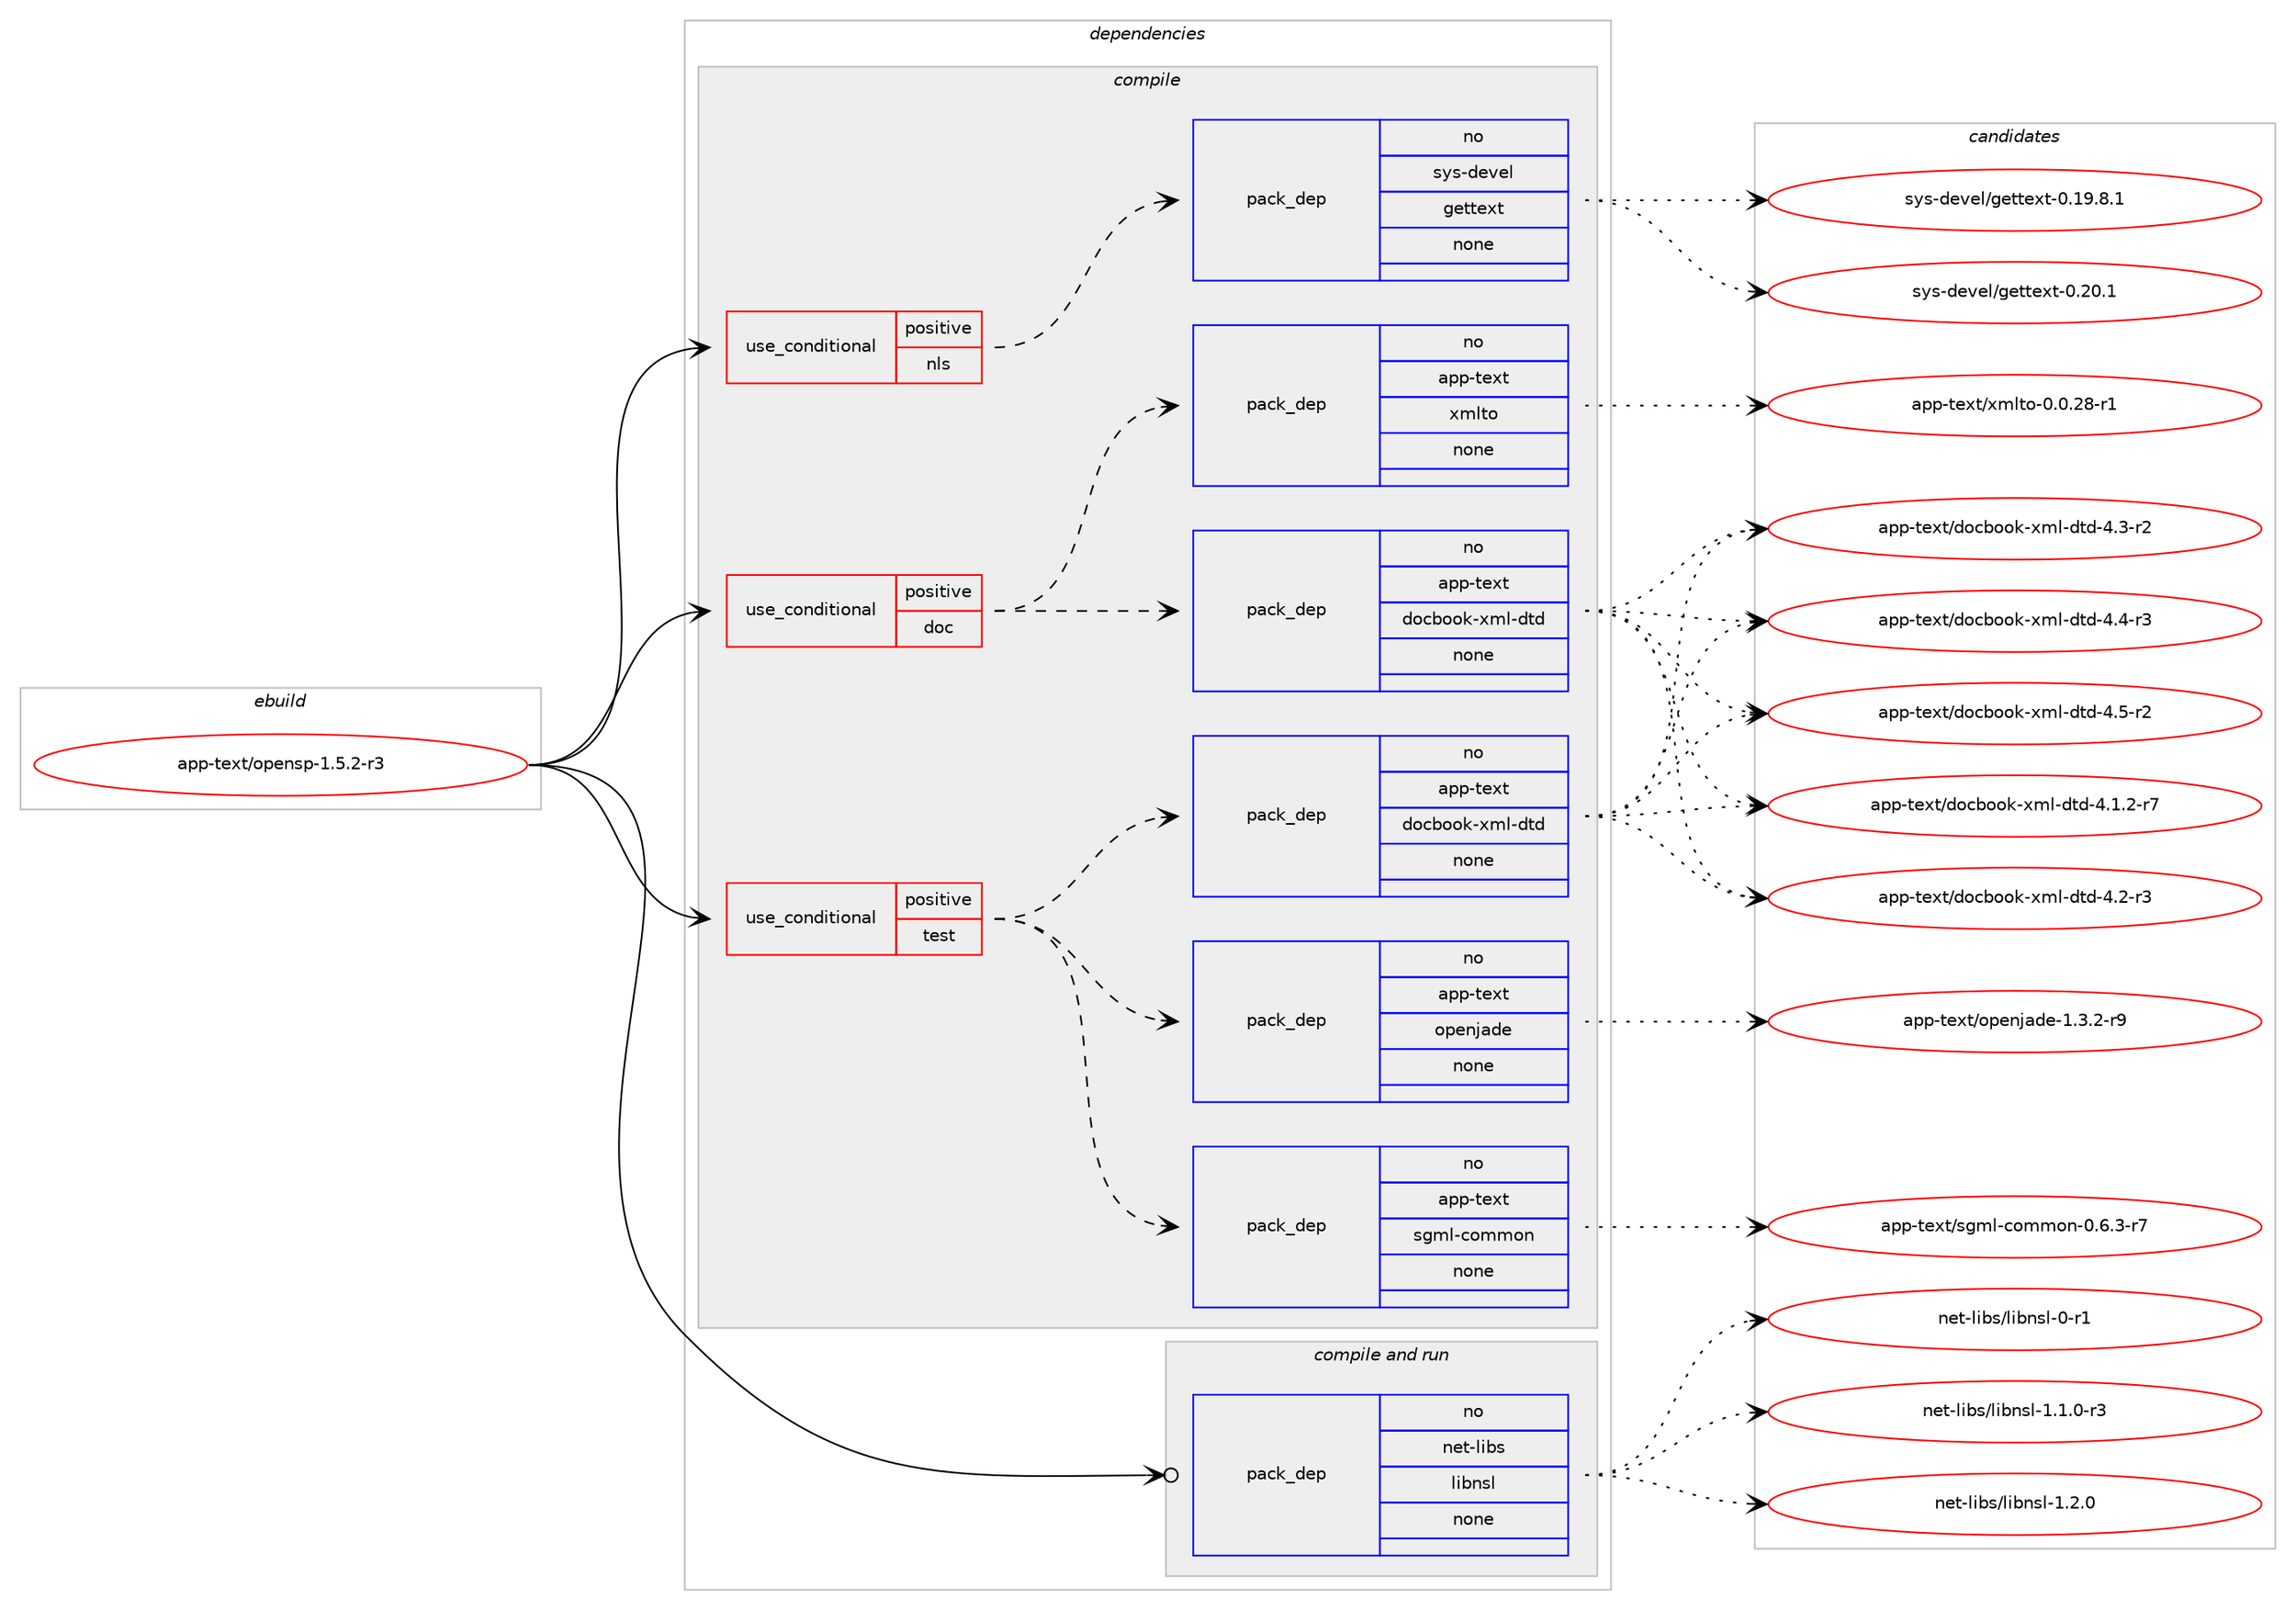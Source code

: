 digraph prolog {

# *************
# Graph options
# *************

newrank=true;
concentrate=true;
compound=true;
graph [rankdir=LR,fontname=Helvetica,fontsize=10,ranksep=1.5];#, ranksep=2.5, nodesep=0.2];
edge  [arrowhead=vee];
node  [fontname=Helvetica,fontsize=10];

# **********
# The ebuild
# **********

subgraph cluster_leftcol {
color=gray;
rank=same;
label=<<i>ebuild</i>>;
id [label="app-text/opensp-1.5.2-r3", color=red, width=4, href="../app-text/opensp-1.5.2-r3.svg"];
}

# ****************
# The dependencies
# ****************

subgraph cluster_midcol {
color=gray;
label=<<i>dependencies</i>>;
subgraph cluster_compile {
fillcolor="#eeeeee";
style=filled;
label=<<i>compile</i>>;
subgraph cond121562 {
dependency510114 [label=<<TABLE BORDER="0" CELLBORDER="1" CELLSPACING="0" CELLPADDING="4"><TR><TD ROWSPAN="3" CELLPADDING="10">use_conditional</TD></TR><TR><TD>positive</TD></TR><TR><TD>doc</TD></TR></TABLE>>, shape=none, color=red];
subgraph pack379307 {
dependency510115 [label=<<TABLE BORDER="0" CELLBORDER="1" CELLSPACING="0" CELLPADDING="4" WIDTH="220"><TR><TD ROWSPAN="6" CELLPADDING="30">pack_dep</TD></TR><TR><TD WIDTH="110">no</TD></TR><TR><TD>app-text</TD></TR><TR><TD>xmlto</TD></TR><TR><TD>none</TD></TR><TR><TD></TD></TR></TABLE>>, shape=none, color=blue];
}
dependency510114:e -> dependency510115:w [weight=20,style="dashed",arrowhead="vee"];
subgraph pack379308 {
dependency510116 [label=<<TABLE BORDER="0" CELLBORDER="1" CELLSPACING="0" CELLPADDING="4" WIDTH="220"><TR><TD ROWSPAN="6" CELLPADDING="30">pack_dep</TD></TR><TR><TD WIDTH="110">no</TD></TR><TR><TD>app-text</TD></TR><TR><TD>docbook-xml-dtd</TD></TR><TR><TD>none</TD></TR><TR><TD></TD></TR></TABLE>>, shape=none, color=blue];
}
dependency510114:e -> dependency510116:w [weight=20,style="dashed",arrowhead="vee"];
}
id:e -> dependency510114:w [weight=20,style="solid",arrowhead="vee"];
subgraph cond121563 {
dependency510117 [label=<<TABLE BORDER="0" CELLBORDER="1" CELLSPACING="0" CELLPADDING="4"><TR><TD ROWSPAN="3" CELLPADDING="10">use_conditional</TD></TR><TR><TD>positive</TD></TR><TR><TD>nls</TD></TR></TABLE>>, shape=none, color=red];
subgraph pack379309 {
dependency510118 [label=<<TABLE BORDER="0" CELLBORDER="1" CELLSPACING="0" CELLPADDING="4" WIDTH="220"><TR><TD ROWSPAN="6" CELLPADDING="30">pack_dep</TD></TR><TR><TD WIDTH="110">no</TD></TR><TR><TD>sys-devel</TD></TR><TR><TD>gettext</TD></TR><TR><TD>none</TD></TR><TR><TD></TD></TR></TABLE>>, shape=none, color=blue];
}
dependency510117:e -> dependency510118:w [weight=20,style="dashed",arrowhead="vee"];
}
id:e -> dependency510117:w [weight=20,style="solid",arrowhead="vee"];
subgraph cond121564 {
dependency510119 [label=<<TABLE BORDER="0" CELLBORDER="1" CELLSPACING="0" CELLPADDING="4"><TR><TD ROWSPAN="3" CELLPADDING="10">use_conditional</TD></TR><TR><TD>positive</TD></TR><TR><TD>test</TD></TR></TABLE>>, shape=none, color=red];
subgraph pack379310 {
dependency510120 [label=<<TABLE BORDER="0" CELLBORDER="1" CELLSPACING="0" CELLPADDING="4" WIDTH="220"><TR><TD ROWSPAN="6" CELLPADDING="30">pack_dep</TD></TR><TR><TD WIDTH="110">no</TD></TR><TR><TD>app-text</TD></TR><TR><TD>docbook-xml-dtd</TD></TR><TR><TD>none</TD></TR><TR><TD></TD></TR></TABLE>>, shape=none, color=blue];
}
dependency510119:e -> dependency510120:w [weight=20,style="dashed",arrowhead="vee"];
subgraph pack379311 {
dependency510121 [label=<<TABLE BORDER="0" CELLBORDER="1" CELLSPACING="0" CELLPADDING="4" WIDTH="220"><TR><TD ROWSPAN="6" CELLPADDING="30">pack_dep</TD></TR><TR><TD WIDTH="110">no</TD></TR><TR><TD>app-text</TD></TR><TR><TD>openjade</TD></TR><TR><TD>none</TD></TR><TR><TD></TD></TR></TABLE>>, shape=none, color=blue];
}
dependency510119:e -> dependency510121:w [weight=20,style="dashed",arrowhead="vee"];
subgraph pack379312 {
dependency510122 [label=<<TABLE BORDER="0" CELLBORDER="1" CELLSPACING="0" CELLPADDING="4" WIDTH="220"><TR><TD ROWSPAN="6" CELLPADDING="30">pack_dep</TD></TR><TR><TD WIDTH="110">no</TD></TR><TR><TD>app-text</TD></TR><TR><TD>sgml-common</TD></TR><TR><TD>none</TD></TR><TR><TD></TD></TR></TABLE>>, shape=none, color=blue];
}
dependency510119:e -> dependency510122:w [weight=20,style="dashed",arrowhead="vee"];
}
id:e -> dependency510119:w [weight=20,style="solid",arrowhead="vee"];
}
subgraph cluster_compileandrun {
fillcolor="#eeeeee";
style=filled;
label=<<i>compile and run</i>>;
subgraph pack379313 {
dependency510123 [label=<<TABLE BORDER="0" CELLBORDER="1" CELLSPACING="0" CELLPADDING="4" WIDTH="220"><TR><TD ROWSPAN="6" CELLPADDING="30">pack_dep</TD></TR><TR><TD WIDTH="110">no</TD></TR><TR><TD>net-libs</TD></TR><TR><TD>libnsl</TD></TR><TR><TD>none</TD></TR><TR><TD></TD></TR></TABLE>>, shape=none, color=blue];
}
id:e -> dependency510123:w [weight=20,style="solid",arrowhead="odotvee"];
}
subgraph cluster_run {
fillcolor="#eeeeee";
style=filled;
label=<<i>run</i>>;
}
}

# **************
# The candidates
# **************

subgraph cluster_choices {
rank=same;
color=gray;
label=<<i>candidates</i>>;

subgraph choice379307 {
color=black;
nodesep=1;
choice971121124511610112011647120109108116111454846484650564511449 [label="app-text/xmlto-0.0.28-r1", color=red, width=4,href="../app-text/xmlto-0.0.28-r1.svg"];
dependency510115:e -> choice971121124511610112011647120109108116111454846484650564511449:w [style=dotted,weight="100"];
}
subgraph choice379308 {
color=black;
nodesep=1;
choice971121124511610112011647100111999811111110745120109108451001161004552464946504511455 [label="app-text/docbook-xml-dtd-4.1.2-r7", color=red, width=4,href="../app-text/docbook-xml-dtd-4.1.2-r7.svg"];
choice97112112451161011201164710011199981111111074512010910845100116100455246504511451 [label="app-text/docbook-xml-dtd-4.2-r3", color=red, width=4,href="../app-text/docbook-xml-dtd-4.2-r3.svg"];
choice97112112451161011201164710011199981111111074512010910845100116100455246514511450 [label="app-text/docbook-xml-dtd-4.3-r2", color=red, width=4,href="../app-text/docbook-xml-dtd-4.3-r2.svg"];
choice97112112451161011201164710011199981111111074512010910845100116100455246524511451 [label="app-text/docbook-xml-dtd-4.4-r3", color=red, width=4,href="../app-text/docbook-xml-dtd-4.4-r3.svg"];
choice97112112451161011201164710011199981111111074512010910845100116100455246534511450 [label="app-text/docbook-xml-dtd-4.5-r2", color=red, width=4,href="../app-text/docbook-xml-dtd-4.5-r2.svg"];
dependency510116:e -> choice971121124511610112011647100111999811111110745120109108451001161004552464946504511455:w [style=dotted,weight="100"];
dependency510116:e -> choice97112112451161011201164710011199981111111074512010910845100116100455246504511451:w [style=dotted,weight="100"];
dependency510116:e -> choice97112112451161011201164710011199981111111074512010910845100116100455246514511450:w [style=dotted,weight="100"];
dependency510116:e -> choice97112112451161011201164710011199981111111074512010910845100116100455246524511451:w [style=dotted,weight="100"];
dependency510116:e -> choice97112112451161011201164710011199981111111074512010910845100116100455246534511450:w [style=dotted,weight="100"];
}
subgraph choice379309 {
color=black;
nodesep=1;
choice1151211154510010111810110847103101116116101120116454846495746564649 [label="sys-devel/gettext-0.19.8.1", color=red, width=4,href="../sys-devel/gettext-0.19.8.1.svg"];
choice115121115451001011181011084710310111611610112011645484650484649 [label="sys-devel/gettext-0.20.1", color=red, width=4,href="../sys-devel/gettext-0.20.1.svg"];
dependency510118:e -> choice1151211154510010111810110847103101116116101120116454846495746564649:w [style=dotted,weight="100"];
dependency510118:e -> choice115121115451001011181011084710310111611610112011645484650484649:w [style=dotted,weight="100"];
}
subgraph choice379310 {
color=black;
nodesep=1;
choice971121124511610112011647100111999811111110745120109108451001161004552464946504511455 [label="app-text/docbook-xml-dtd-4.1.2-r7", color=red, width=4,href="../app-text/docbook-xml-dtd-4.1.2-r7.svg"];
choice97112112451161011201164710011199981111111074512010910845100116100455246504511451 [label="app-text/docbook-xml-dtd-4.2-r3", color=red, width=4,href="../app-text/docbook-xml-dtd-4.2-r3.svg"];
choice97112112451161011201164710011199981111111074512010910845100116100455246514511450 [label="app-text/docbook-xml-dtd-4.3-r2", color=red, width=4,href="../app-text/docbook-xml-dtd-4.3-r2.svg"];
choice97112112451161011201164710011199981111111074512010910845100116100455246524511451 [label="app-text/docbook-xml-dtd-4.4-r3", color=red, width=4,href="../app-text/docbook-xml-dtd-4.4-r3.svg"];
choice97112112451161011201164710011199981111111074512010910845100116100455246534511450 [label="app-text/docbook-xml-dtd-4.5-r2", color=red, width=4,href="../app-text/docbook-xml-dtd-4.5-r2.svg"];
dependency510120:e -> choice971121124511610112011647100111999811111110745120109108451001161004552464946504511455:w [style=dotted,weight="100"];
dependency510120:e -> choice97112112451161011201164710011199981111111074512010910845100116100455246504511451:w [style=dotted,weight="100"];
dependency510120:e -> choice97112112451161011201164710011199981111111074512010910845100116100455246514511450:w [style=dotted,weight="100"];
dependency510120:e -> choice97112112451161011201164710011199981111111074512010910845100116100455246524511451:w [style=dotted,weight="100"];
dependency510120:e -> choice97112112451161011201164710011199981111111074512010910845100116100455246534511450:w [style=dotted,weight="100"];
}
subgraph choice379311 {
color=black;
nodesep=1;
choice971121124511610112011647111112101110106971001014549465146504511457 [label="app-text/openjade-1.3.2-r9", color=red, width=4,href="../app-text/openjade-1.3.2-r9.svg"];
dependency510121:e -> choice971121124511610112011647111112101110106971001014549465146504511457:w [style=dotted,weight="100"];
}
subgraph choice379312 {
color=black;
nodesep=1;
choice97112112451161011201164711510310910845991111091091111104548465446514511455 [label="app-text/sgml-common-0.6.3-r7", color=red, width=4,href="../app-text/sgml-common-0.6.3-r7.svg"];
dependency510122:e -> choice97112112451161011201164711510310910845991111091091111104548465446514511455:w [style=dotted,weight="100"];
}
subgraph choice379313 {
color=black;
nodesep=1;
choice1101011164510810598115471081059811011510845484511449 [label="net-libs/libnsl-0-r1", color=red, width=4,href="../net-libs/libnsl-0-r1.svg"];
choice110101116451081059811547108105981101151084549464946484511451 [label="net-libs/libnsl-1.1.0-r3", color=red, width=4,href="../net-libs/libnsl-1.1.0-r3.svg"];
choice11010111645108105981154710810598110115108454946504648 [label="net-libs/libnsl-1.2.0", color=red, width=4,href="../net-libs/libnsl-1.2.0.svg"];
dependency510123:e -> choice1101011164510810598115471081059811011510845484511449:w [style=dotted,weight="100"];
dependency510123:e -> choice110101116451081059811547108105981101151084549464946484511451:w [style=dotted,weight="100"];
dependency510123:e -> choice11010111645108105981154710810598110115108454946504648:w [style=dotted,weight="100"];
}
}

}
